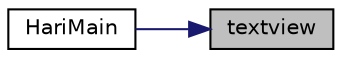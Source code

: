 digraph "textview"
{
 // LATEX_PDF_SIZE
  edge [fontname="Helvetica",fontsize="10",labelfontname="Helvetica",labelfontsize="10"];
  node [fontname="Helvetica",fontsize="10",shape=record];
  rankdir="RL";
  Node1 [label="textview",height=0.2,width=0.4,color="black", fillcolor="grey75", style="filled", fontcolor="black",tooltip=" "];
  Node1 -> Node2 [dir="back",color="midnightblue",fontsize="10",style="solid",fontname="Helvetica"];
  Node2 [label="HariMain",height=0.2,width=0.4,color="black", fillcolor="white", style="filled",URL="$tview_8c.html#a3bfd04b86eb41bd7301c75a3df6a89e0",tooltip=" "];
}
